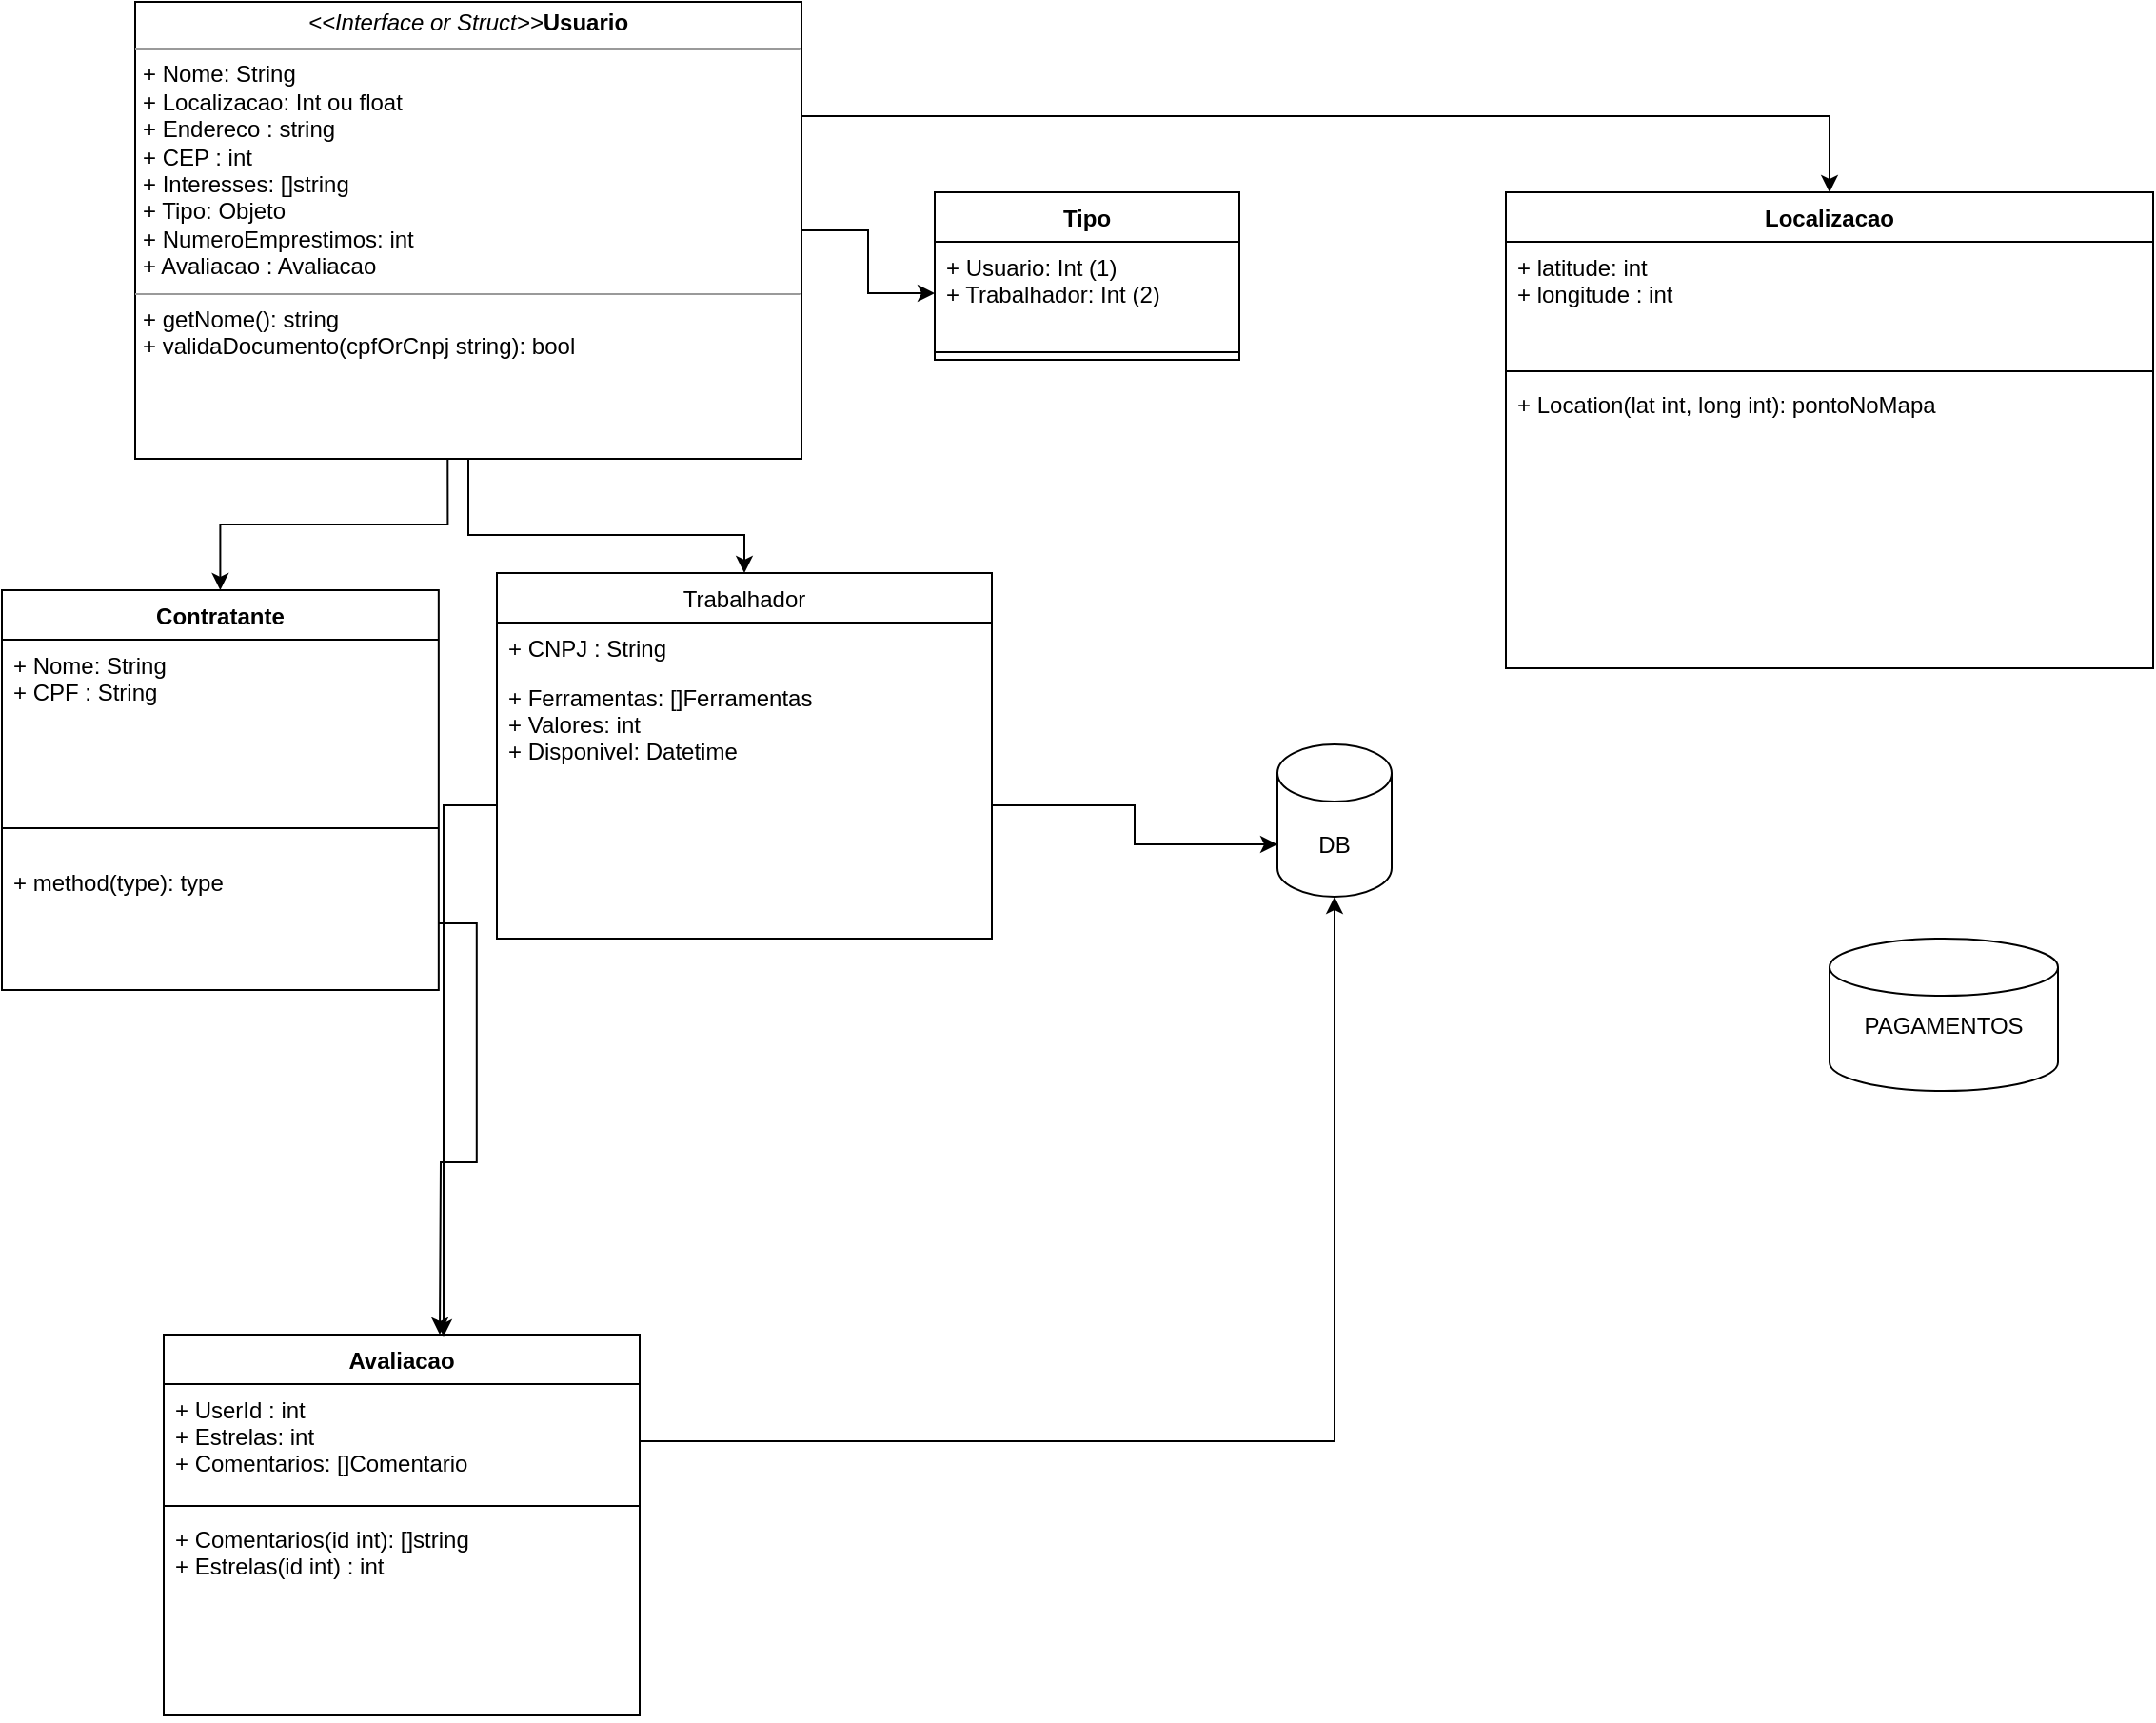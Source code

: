 <mxfile version="20.0.1" type="github">
  <diagram id="eafMVpw3hgBMt-Y1xtIc" name="Page-1">
    <mxGraphModel dx="1388" dy="527" grid="1" gridSize="10" guides="1" tooltips="1" connect="1" arrows="1" fold="1" page="1" pageScale="1" pageWidth="850" pageHeight="1100" math="0" shadow="0">
      <root>
        <mxCell id="0" />
        <mxCell id="1" parent="0" />
        <mxCell id="DQaVrgRvme_ONegq782_-1" value="Contratante" style="swimlane;fontStyle=1;align=center;verticalAlign=top;childLayout=stackLayout;horizontal=1;startSize=26;horizontalStack=0;resizeParent=1;resizeParentMax=0;resizeLast=0;collapsible=1;marginBottom=0;" vertex="1" parent="1">
          <mxGeometry x="90" y="309" width="229.42" height="210" as="geometry" />
        </mxCell>
        <mxCell id="DQaVrgRvme_ONegq782_-2" value="+ Nome: String&#xa;+ CPF : String&#xa;&#xa;&#xa;" style="text;strokeColor=none;fillColor=none;align=left;verticalAlign=top;spacingLeft=4;spacingRight=4;overflow=hidden;rotatable=0;points=[[0,0.5],[1,0.5]];portConstraint=eastwest;" vertex="1" parent="DQaVrgRvme_ONegq782_-1">
          <mxGeometry y="26" width="229.42" height="84" as="geometry" />
        </mxCell>
        <mxCell id="DQaVrgRvme_ONegq782_-3" value="" style="line;strokeWidth=1;fillColor=none;align=left;verticalAlign=middle;spacingTop=-1;spacingLeft=3;spacingRight=3;rotatable=0;labelPosition=right;points=[];portConstraint=eastwest;" vertex="1" parent="DQaVrgRvme_ONegq782_-1">
          <mxGeometry y="110" width="229.42" height="30" as="geometry" />
        </mxCell>
        <mxCell id="DQaVrgRvme_ONegq782_-4" value="+ method(type): type" style="text;strokeColor=none;fillColor=none;align=left;verticalAlign=top;spacingLeft=4;spacingRight=4;overflow=hidden;rotatable=0;points=[[0,0.5],[1,0.5]];portConstraint=eastwest;" vertex="1" parent="DQaVrgRvme_ONegq782_-1">
          <mxGeometry y="140" width="229.42" height="70" as="geometry" />
        </mxCell>
        <mxCell id="DQaVrgRvme_ONegq782_-5" value="Trabalhador" style="swimlane;fontStyle=0;childLayout=stackLayout;horizontal=1;startSize=26;fillColor=none;horizontalStack=0;resizeParent=1;resizeParentMax=0;resizeLast=0;collapsible=1;marginBottom=0;" vertex="1" parent="1">
          <mxGeometry x="350" y="300" width="260" height="192" as="geometry" />
        </mxCell>
        <mxCell id="DQaVrgRvme_ONegq782_-6" value="+ CNPJ : String&#xa;" style="text;strokeColor=none;fillColor=none;align=left;verticalAlign=top;spacingLeft=4;spacingRight=4;overflow=hidden;rotatable=0;points=[[0,0.5],[1,0.5]];portConstraint=eastwest;" vertex="1" parent="DQaVrgRvme_ONegq782_-5">
          <mxGeometry y="26" width="260" height="26" as="geometry" />
        </mxCell>
        <mxCell id="DQaVrgRvme_ONegq782_-8" value="+ Ferramentas: []Ferramentas&#xa;+ Valores: int &#xa;+ Disponivel: Datetime&#xa;&#xa;&#xa;&#xa;&#xa;" style="text;strokeColor=none;fillColor=none;align=left;verticalAlign=top;spacingLeft=4;spacingRight=4;overflow=hidden;rotatable=0;points=[[0,0.5],[1,0.5]];portConstraint=eastwest;" vertex="1" parent="DQaVrgRvme_ONegq782_-5">
          <mxGeometry y="52" width="260" height="140" as="geometry" />
        </mxCell>
        <mxCell id="DQaVrgRvme_ONegq782_-11" style="edgeStyle=orthogonalEdgeStyle;rounded=0;orthogonalLoop=1;jettySize=auto;html=1;exitX=0.469;exitY=1;exitDx=0;exitDy=0;exitPerimeter=0;" edge="1" parent="1" source="DQaVrgRvme_ONegq782_-10" target="DQaVrgRvme_ONegq782_-1">
          <mxGeometry relative="1" as="geometry">
            <mxPoint x="430" y="280" as="sourcePoint" />
          </mxGeometry>
        </mxCell>
        <mxCell id="DQaVrgRvme_ONegq782_-12" style="edgeStyle=orthogonalEdgeStyle;rounded=0;orthogonalLoop=1;jettySize=auto;html=1;entryX=0.5;entryY=0;entryDx=0;entryDy=0;" edge="1" parent="1" source="DQaVrgRvme_ONegq782_-10" target="DQaVrgRvme_ONegq782_-5">
          <mxGeometry relative="1" as="geometry">
            <Array as="points">
              <mxPoint x="335" y="280" />
              <mxPoint x="480" y="280" />
            </Array>
          </mxGeometry>
        </mxCell>
        <mxCell id="DQaVrgRvme_ONegq782_-18" style="edgeStyle=orthogonalEdgeStyle;rounded=0;orthogonalLoop=1;jettySize=auto;html=1;entryX=0;entryY=0.5;entryDx=0;entryDy=0;" edge="1" parent="1" source="DQaVrgRvme_ONegq782_-10" target="DQaVrgRvme_ONegq782_-14">
          <mxGeometry relative="1" as="geometry" />
        </mxCell>
        <mxCell id="DQaVrgRvme_ONegq782_-23" style="edgeStyle=orthogonalEdgeStyle;rounded=0;orthogonalLoop=1;jettySize=auto;html=1;exitX=1;exitY=0.25;exitDx=0;exitDy=0;entryX=0.5;entryY=0;entryDx=0;entryDy=0;" edge="1" parent="1" source="DQaVrgRvme_ONegq782_-10" target="DQaVrgRvme_ONegq782_-19">
          <mxGeometry relative="1" as="geometry" />
        </mxCell>
        <mxCell id="DQaVrgRvme_ONegq782_-10" value="&lt;p style=&quot;margin:0px;margin-top:4px;text-align:center;&quot;&gt;&lt;i&gt;&amp;lt;&amp;lt;Interface or Struct&amp;gt;&amp;gt;&lt;/i&gt;&lt;b&gt;Usuario&lt;/b&gt;&lt;br&gt;&lt;b&gt;&lt;/b&gt;&lt;/p&gt;&lt;hr size=&quot;1&quot;&gt;&lt;p style=&quot;margin:0px;margin-left:4px;&quot;&gt;+ Nome: String&lt;/p&gt;&lt;p style=&quot;margin:0px;margin-left:4px;&quot;&gt;+ Localizacao: Int ou float&lt;/p&gt;&lt;p style=&quot;margin:0px;margin-left:4px;&quot;&gt;+ Endereco : string&lt;/p&gt;&lt;p style=&quot;margin:0px;margin-left:4px;&quot;&gt;+ CEP : int&lt;br&gt;&lt;/p&gt;&lt;p style=&quot;margin:0px;margin-left:4px;&quot;&gt;+ Interesses: []string&lt;/p&gt;&lt;p style=&quot;margin:0px;margin-left:4px;&quot;&gt;+ Tipo: Objeto&lt;/p&gt;&lt;p style=&quot;margin:0px;margin-left:4px;&quot;&gt;+ NumeroEmprestimos: int &lt;br&gt;&lt;/p&gt;&lt;p style=&quot;margin:0px;margin-left:4px;&quot;&gt;+ Avaliacao : Avaliacao &lt;br&gt;&lt;/p&gt;&lt;hr size=&quot;1&quot;&gt;&lt;p style=&quot;margin:0px;margin-left:4px;&quot;&gt;+ getNome(): string&lt;/p&gt;&lt;p style=&quot;margin:0px;margin-left:4px;&quot;&gt;+ validaDocumento(cpfOrCnpj string): bool&lt;/p&gt;&lt;div&gt;&lt;br&gt;&lt;/div&gt;" style="verticalAlign=top;align=left;overflow=fill;fontSize=12;fontFamily=Helvetica;html=1;" vertex="1" parent="1">
          <mxGeometry x="160" width="350" height="240" as="geometry" />
        </mxCell>
        <mxCell id="DQaVrgRvme_ONegq782_-13" value="Tipo&#xa;" style="swimlane;fontStyle=1;align=center;verticalAlign=top;childLayout=stackLayout;horizontal=1;startSize=26;horizontalStack=0;resizeParent=1;resizeParentMax=0;resizeLast=0;collapsible=1;marginBottom=0;" vertex="1" parent="1">
          <mxGeometry x="580" y="100" width="160" height="88" as="geometry" />
        </mxCell>
        <mxCell id="DQaVrgRvme_ONegq782_-14" value="+ Usuario: Int (1)&#xa;+ Trabalhador: Int (2)&#xa;&#xa;&#xa;" style="text;strokeColor=none;fillColor=none;align=left;verticalAlign=top;spacingLeft=4;spacingRight=4;overflow=hidden;rotatable=0;points=[[0,0.5],[1,0.5]];portConstraint=eastwest;" vertex="1" parent="DQaVrgRvme_ONegq782_-13">
          <mxGeometry y="26" width="160" height="54" as="geometry" />
        </mxCell>
        <mxCell id="DQaVrgRvme_ONegq782_-15" value="" style="line;strokeWidth=1;fillColor=none;align=left;verticalAlign=middle;spacingTop=-1;spacingLeft=3;spacingRight=3;rotatable=0;labelPosition=right;points=[];portConstraint=eastwest;" vertex="1" parent="DQaVrgRvme_ONegq782_-13">
          <mxGeometry y="80" width="160" height="8" as="geometry" />
        </mxCell>
        <mxCell id="DQaVrgRvme_ONegq782_-19" value="Localizacao&#xa;" style="swimlane;fontStyle=1;align=center;verticalAlign=top;childLayout=stackLayout;horizontal=1;startSize=26;horizontalStack=0;resizeParent=1;resizeParentMax=0;resizeLast=0;collapsible=1;marginBottom=0;" vertex="1" parent="1">
          <mxGeometry x="880" y="100" width="340" height="250" as="geometry" />
        </mxCell>
        <mxCell id="DQaVrgRvme_ONegq782_-20" value="+ latitude: int&#xa;+ longitude : int&#xa;" style="text;strokeColor=none;fillColor=none;align=left;verticalAlign=top;spacingLeft=4;spacingRight=4;overflow=hidden;rotatable=0;points=[[0,0.5],[1,0.5]];portConstraint=eastwest;" vertex="1" parent="DQaVrgRvme_ONegq782_-19">
          <mxGeometry y="26" width="340" height="64" as="geometry" />
        </mxCell>
        <mxCell id="DQaVrgRvme_ONegq782_-21" value="" style="line;strokeWidth=1;fillColor=none;align=left;verticalAlign=middle;spacingTop=-1;spacingLeft=3;spacingRight=3;rotatable=0;labelPosition=right;points=[];portConstraint=eastwest;" vertex="1" parent="DQaVrgRvme_ONegq782_-19">
          <mxGeometry y="90" width="340" height="8" as="geometry" />
        </mxCell>
        <mxCell id="DQaVrgRvme_ONegq782_-22" value="+ Location(lat int, long int): pontoNoMapa&#xa;" style="text;strokeColor=none;fillColor=none;align=left;verticalAlign=top;spacingLeft=4;spacingRight=4;overflow=hidden;rotatable=0;points=[[0,0.5],[1,0.5]];portConstraint=eastwest;" vertex="1" parent="DQaVrgRvme_ONegq782_-19">
          <mxGeometry y="98" width="340" height="152" as="geometry" />
        </mxCell>
        <mxCell id="DQaVrgRvme_ONegq782_-24" value="Avaliacao" style="swimlane;fontStyle=1;align=center;verticalAlign=top;childLayout=stackLayout;horizontal=1;startSize=26;horizontalStack=0;resizeParent=1;resizeParentMax=0;resizeLast=0;collapsible=1;marginBottom=0;" vertex="1" parent="1">
          <mxGeometry x="175" y="700" width="250" height="200" as="geometry" />
        </mxCell>
        <mxCell id="DQaVrgRvme_ONegq782_-28" value="+ UserId : int&#xa;+ Estrelas: int&#xa;+ Comentarios: []Comentario&#xa;" style="text;strokeColor=none;fillColor=none;align=left;verticalAlign=top;spacingLeft=4;spacingRight=4;overflow=hidden;rotatable=0;points=[[0,0.5],[1,0.5]];portConstraint=eastwest;" vertex="1" parent="DQaVrgRvme_ONegq782_-24">
          <mxGeometry y="26" width="250" height="60" as="geometry" />
        </mxCell>
        <mxCell id="DQaVrgRvme_ONegq782_-26" value="" style="line;strokeWidth=1;fillColor=none;align=left;verticalAlign=middle;spacingTop=-1;spacingLeft=3;spacingRight=3;rotatable=0;labelPosition=right;points=[];portConstraint=eastwest;" vertex="1" parent="DQaVrgRvme_ONegq782_-24">
          <mxGeometry y="86" width="250" height="8" as="geometry" />
        </mxCell>
        <mxCell id="DQaVrgRvme_ONegq782_-27" value="+ Comentarios(id int): []string&#xa;+ Estrelas(id int) : int&#xa;" style="text;strokeColor=none;fillColor=none;align=left;verticalAlign=top;spacingLeft=4;spacingRight=4;overflow=hidden;rotatable=0;points=[[0,0.5],[1,0.5]];portConstraint=eastwest;" vertex="1" parent="DQaVrgRvme_ONegq782_-24">
          <mxGeometry y="94" width="250" height="106" as="geometry" />
        </mxCell>
        <mxCell id="DQaVrgRvme_ONegq782_-31" style="edgeStyle=orthogonalEdgeStyle;rounded=0;orthogonalLoop=1;jettySize=auto;html=1;entryX=0.588;entryY=0.005;entryDx=0;entryDy=0;entryPerimeter=0;" edge="1" parent="1" source="DQaVrgRvme_ONegq782_-8" target="DQaVrgRvme_ONegq782_-24">
          <mxGeometry relative="1" as="geometry" />
        </mxCell>
        <mxCell id="DQaVrgRvme_ONegq782_-32" style="edgeStyle=orthogonalEdgeStyle;rounded=0;orthogonalLoop=1;jettySize=auto;html=1;" edge="1" parent="1" source="DQaVrgRvme_ONegq782_-4">
          <mxGeometry relative="1" as="geometry">
            <mxPoint x="320" y="700" as="targetPoint" />
          </mxGeometry>
        </mxCell>
        <mxCell id="DQaVrgRvme_ONegq782_-33" value="DB" style="shape=cylinder3;whiteSpace=wrap;html=1;boundedLbl=1;backgroundOutline=1;size=15;" vertex="1" parent="1">
          <mxGeometry x="760" y="390" width="60" height="80" as="geometry" />
        </mxCell>
        <mxCell id="DQaVrgRvme_ONegq782_-34" style="edgeStyle=orthogonalEdgeStyle;rounded=0;orthogonalLoop=1;jettySize=auto;html=1;entryX=0;entryY=0;entryDx=0;entryDy=52.5;entryPerimeter=0;" edge="1" parent="1" source="DQaVrgRvme_ONegq782_-8" target="DQaVrgRvme_ONegq782_-33">
          <mxGeometry relative="1" as="geometry" />
        </mxCell>
        <mxCell id="DQaVrgRvme_ONegq782_-35" style="edgeStyle=orthogonalEdgeStyle;rounded=0;orthogonalLoop=1;jettySize=auto;html=1;entryX=0.5;entryY=1;entryDx=0;entryDy=0;entryPerimeter=0;" edge="1" parent="1" source="DQaVrgRvme_ONegq782_-28" target="DQaVrgRvme_ONegq782_-33">
          <mxGeometry relative="1" as="geometry" />
        </mxCell>
        <mxCell id="DQaVrgRvme_ONegq782_-36" value="&lt;div&gt;PAGAMENTOS&lt;/div&gt;&lt;div&gt;&lt;br&gt;&lt;/div&gt;" style="shape=cylinder3;whiteSpace=wrap;html=1;boundedLbl=1;backgroundOutline=1;size=15;" vertex="1" parent="1">
          <mxGeometry x="1050" y="492" width="120" height="80" as="geometry" />
        </mxCell>
      </root>
    </mxGraphModel>
  </diagram>
</mxfile>
